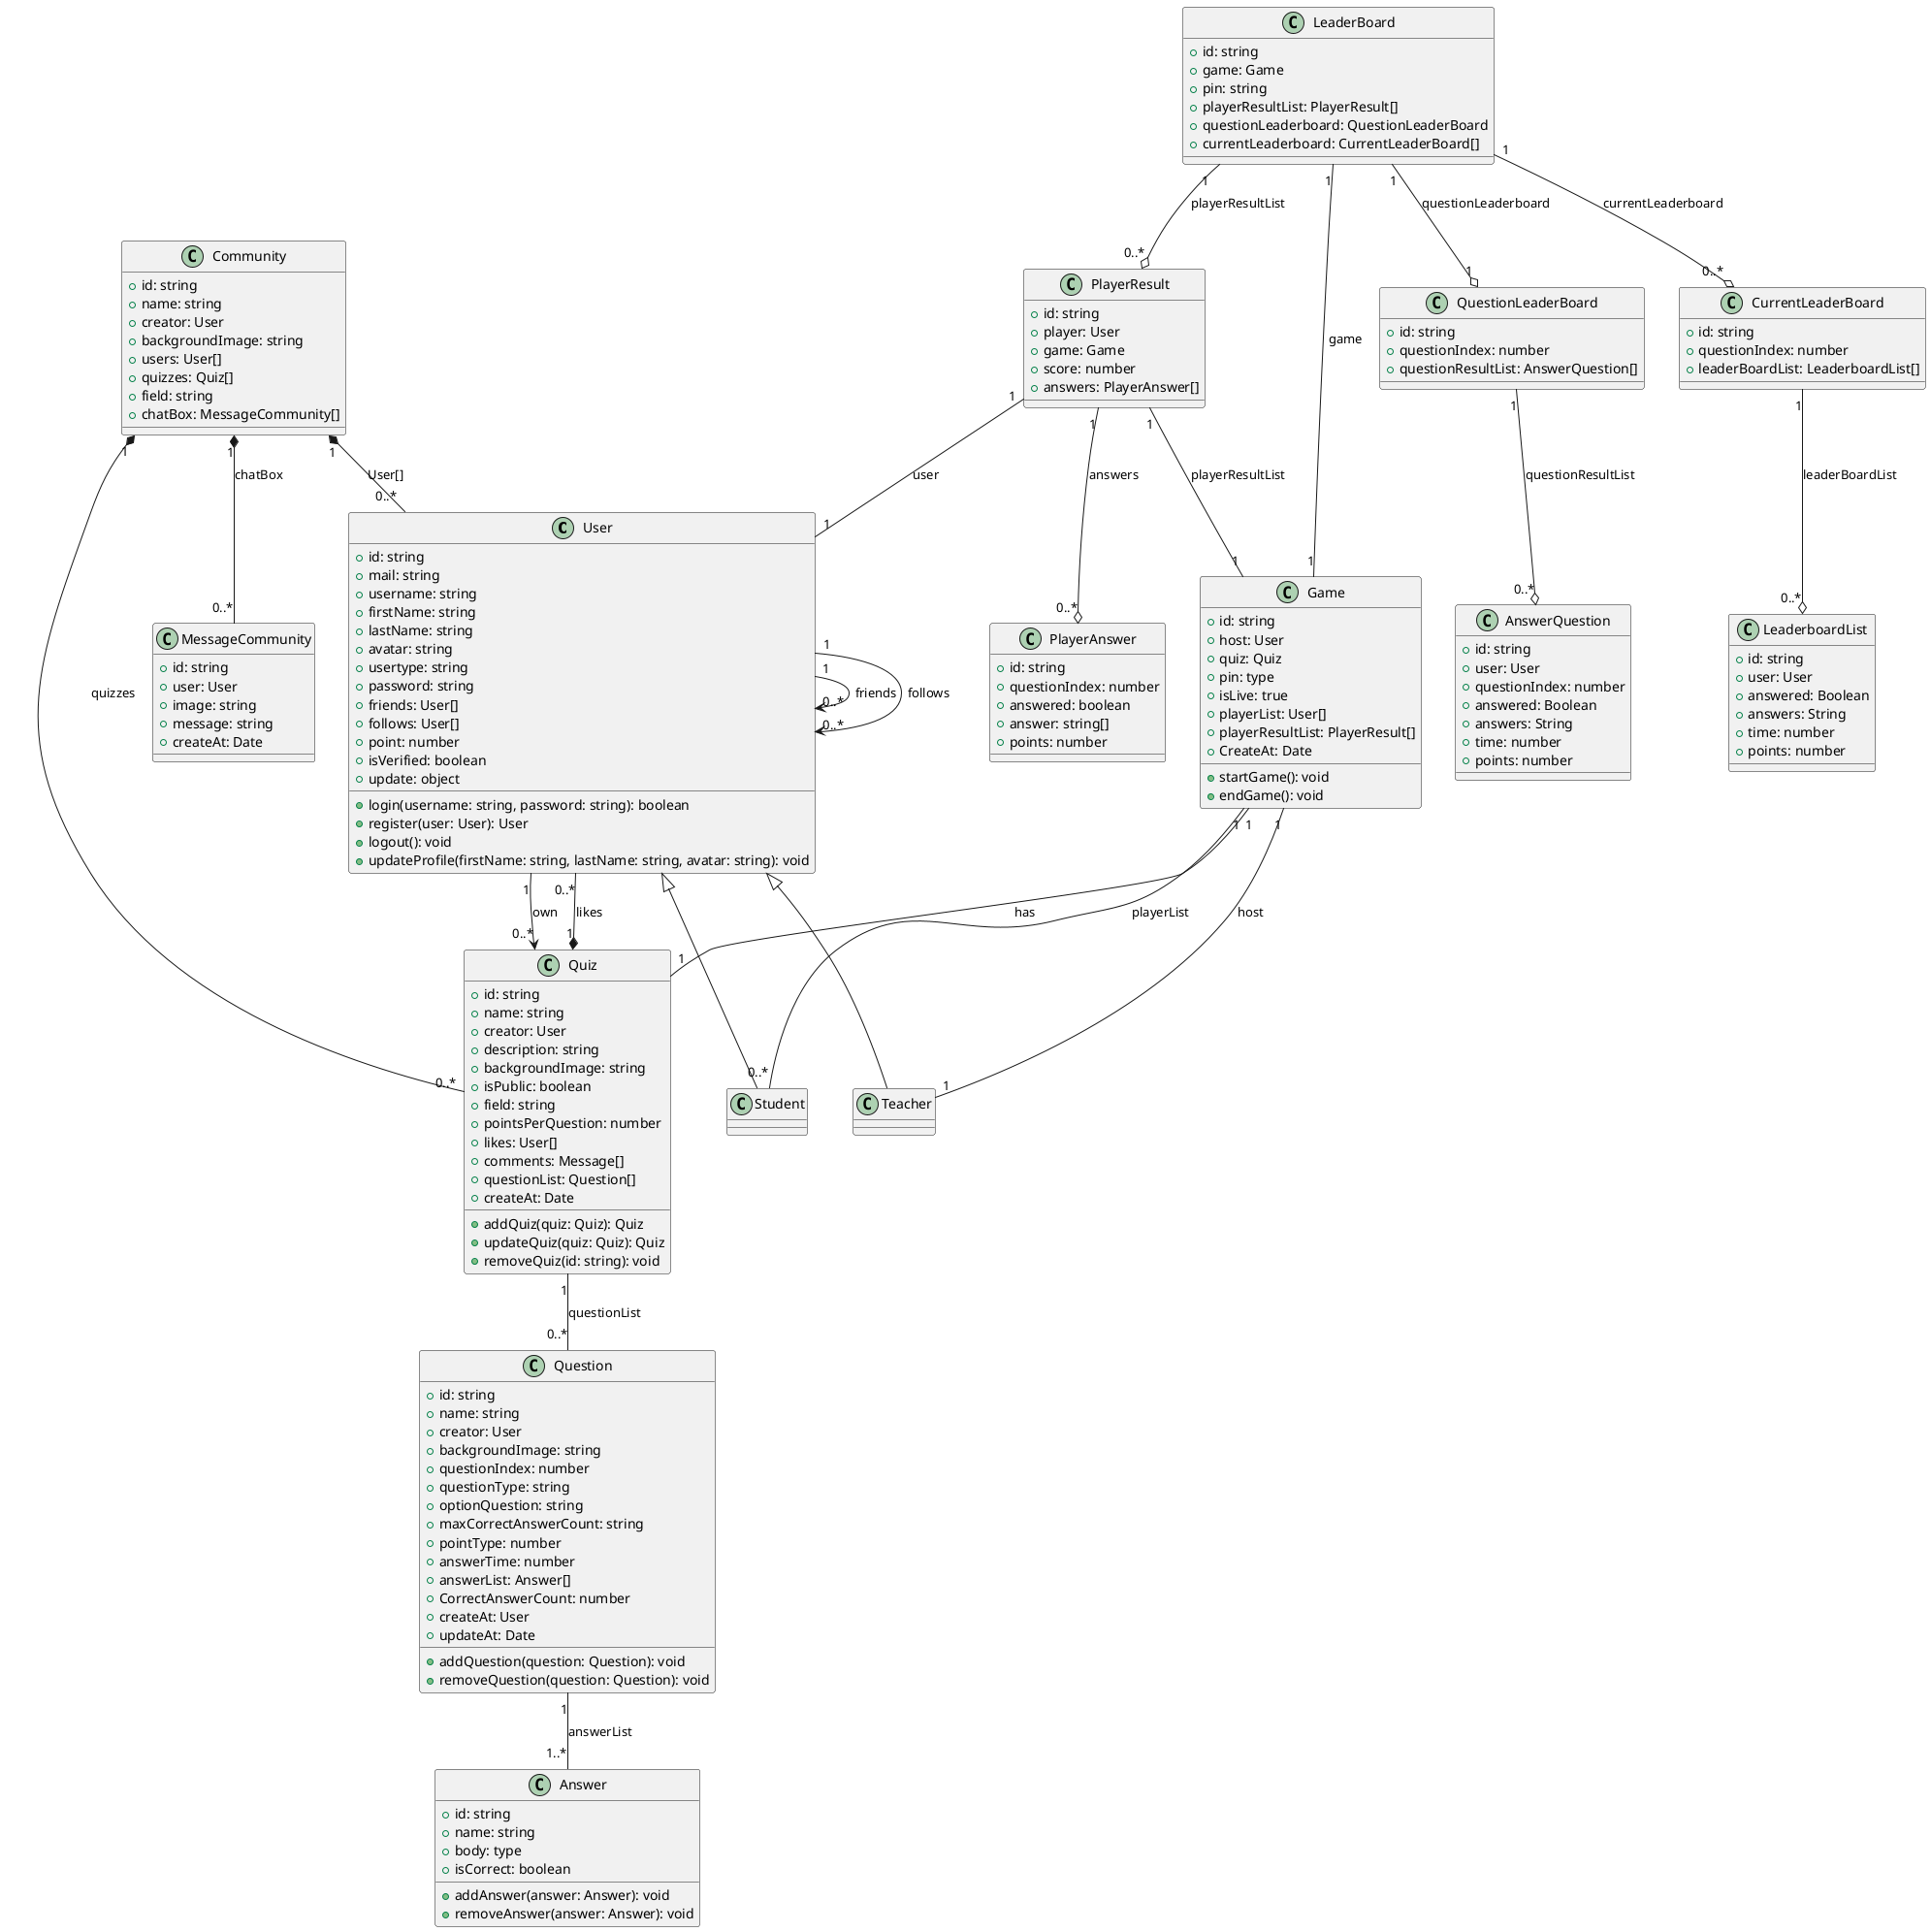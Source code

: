 @startuml QuizzesClassDiagram

class User {
  + id: string
  + mail: string
  + username: string
  + firstName: string
  + lastName: string
  + avatar: string
  + usertype: string
  + password: string
  + friends: User[]
  + follows: User[]
  + point: number
  + isVerified: boolean
  + update: object

  + login(username: string, password: string): boolean
  + register(user: User): User
  + logout(): void
  + updateProfile(firstName: string, lastName: string, avatar: string): void
}

class Student {

}

class Teacher {

}

class Quiz {
  + id: string
  + name: string
  + creator: User
  + description: string
  + backgroundImage: string
  + isPublic: boolean
  + field: string
  + pointsPerQuestion: number
  + likes: User[]
  + comments: Message[]
  + questionList: Question[]
  + createAt: Date

  + addQuiz(quiz: Quiz): Quiz
  + updateQuiz(quiz: Quiz): Quiz
  + removeQuiz(id: string): void
}

class Question {
  + id: string
  + name: string
  + creator: User
  + backgroundImage: string
  + questionIndex: number
  + questionType: string
  + optionQuestion: string
  + maxCorrectAnswerCount: string
  + pointType: number
  + answerTime: number
  + answerList: Answer[]
  + CorrectAnswerCount: number
  + createAt: User
  + updateAt: Date

  + addQuestion(question: Question): void
  + removeQuestion(question: Question): void

}

class Answer {
  + id: string
  + name: string
  + body: type
  + isCorrect: boolean

  + addAnswer(answer: Answer): void
  + removeAnswer(answer: Answer): void
}

class Community {
  + id: string
  + name: string
  + creator: User
  + backgroundImage: string
  + users: User[]
  + quizzes: Quiz[]
  + field: string
  + chatBox: MessageCommunity[]
}

class MessageCommunity {
  + id: string
  + user: User
  + image: string
  + message: string
  + createAt: Date
}
class Game {
  + id: string
  + host: User
  + quiz: Quiz
  + pin: type
  + isLive: true
  + playerList: User[]
  + playerResultList: PlayerResult[]
  + CreateAt: Date

  + startGame(): void
  + endGame(): void
}

class PlayerResult {
  + id: string
  + player: User
  + game: Game
  + score: number
  + answers: PlayerAnswer[]
}

class PlayerAnswer {
  + id: string
  + questionIndex: number
  + answered: boolean
  + answer: string[]
  + points: number
}


class LeaderBoard {
  + id: string
  + game: Game
  + pin: string
  + playerResultList: PlayerResult[]
  + questionLeaderboard: QuestionLeaderBoard
  + currentLeaderboard: CurrentLeaderBoard[]
}

class QuestionLeaderBoard {
  + id: string
  + questionIndex: number
  + questionResultList: AnswerQuestion[]
}

class AnswerQuestion{
  + id: string
  + user: User
  + questionIndex: number
  + answered: Boolean
  + answers: String
  + time: number
  + points: number
}


class CurrentLeaderBoard {
  + id: string
  + questionIndex: number
  + leaderBoardList: LeaderboardList[]
}

class LeaderboardList {
  + id: string
  + user: User
  + answered: Boolean
  + answers: String
  + time: number
  + points: number
}


User "1" --> "0..*" Quiz : own
User "1" --> "0..*" User : friends
User "1" --> "0..*" User : follows
User <|-- Teacher
User <|-- Student

Quiz "1" -- "0..*" Question : questionList
Quiz "1" *-- "0..*" User : likes
Question "1" -- "1..*" Answer : answerList

Game "1" -- "1" Teacher : host
Game "1" -- "0..*" Student : playerList
Game "1" -- "1" Quiz : has

Community "1" *-- "0..*" MessageCommunity : chatBox
Community "1" *-- "0..*" User: User[]
Community "1" *-- "0..*" Quiz : quizzes


LeaderBoard "1" -- "1" Game : game
LeaderBoard "1" --o "0..*" PlayerResult : playerResultList
LeaderBoard "1" --o "1" QuestionLeaderBoard : questionLeaderboard
LeaderBoard "1" --o "0..*" CurrentLeaderBoard : currentLeaderboard

PlayerResult "1" --o "0..*" PlayerAnswer : answers
PlayerResult "1" -- "1" Game : playerResultList
PlayerResult "1" -- "1" User : user


QuestionLeaderBoard "1" --o "0..*" AnswerQuestion : questionResultList
CurrentLeaderBoard "1" --o "0..*" LeaderboardList : leaderBoardList



@enduml
